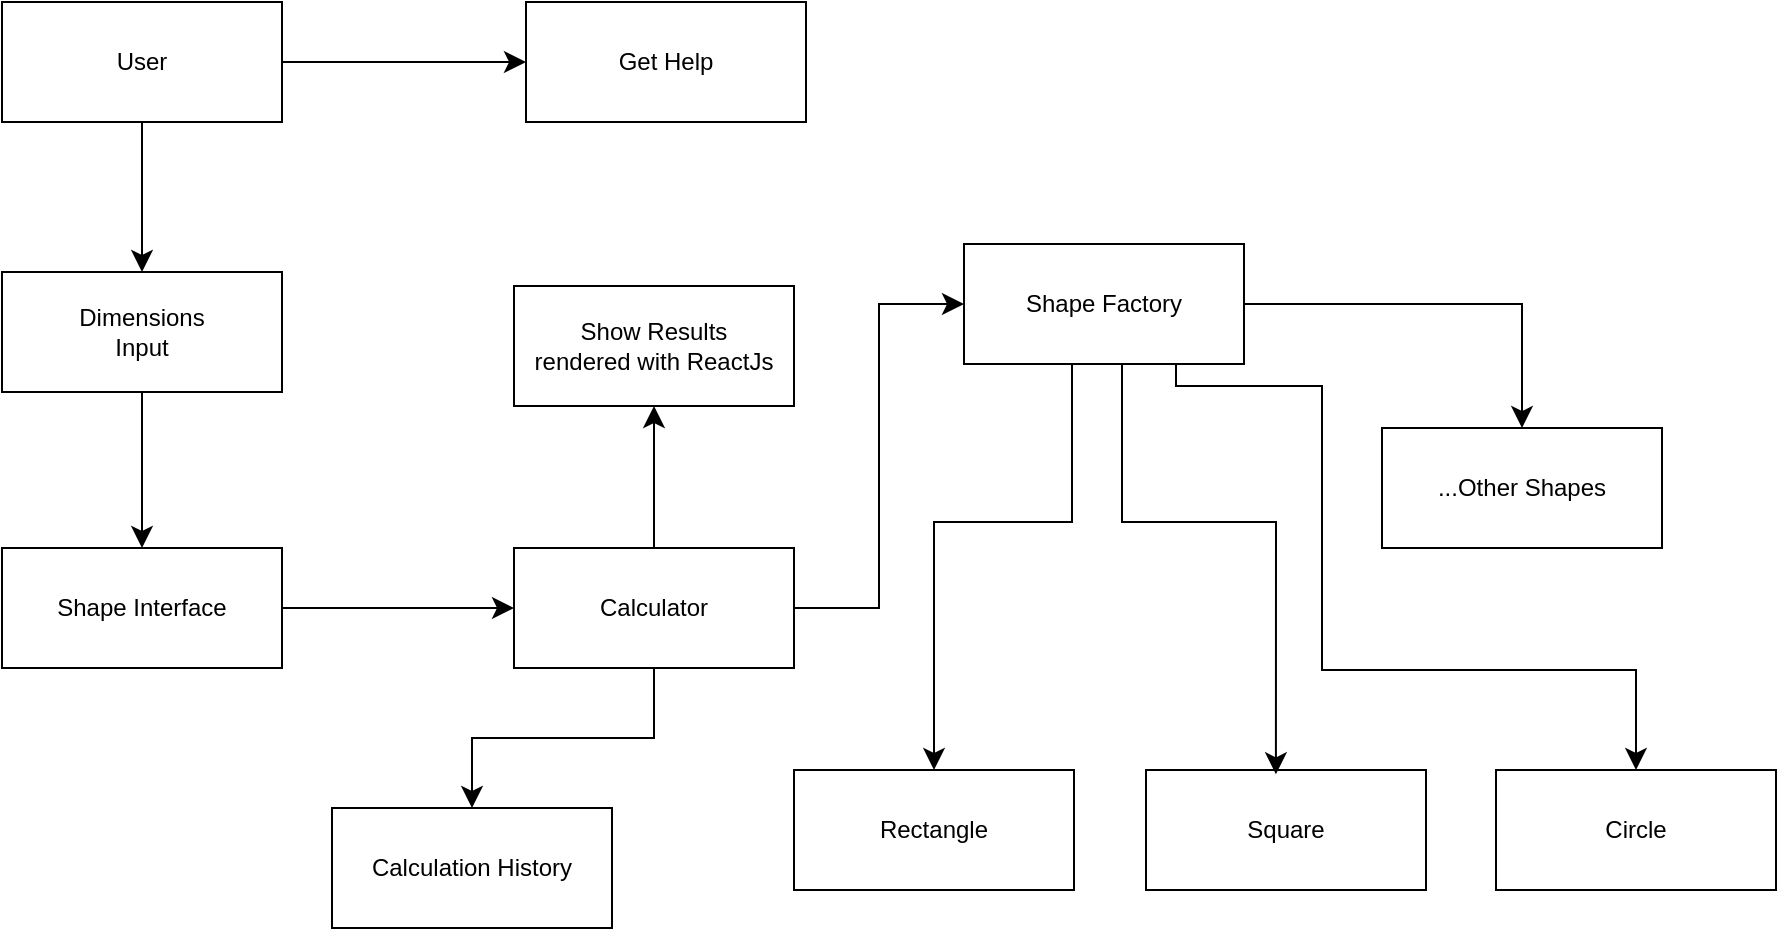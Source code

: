 <mxfile version="24.3.1" type="github">
  <diagram name="Page-1" id="T99t_MOH9tyPHU7TZ1BH">
    <mxGraphModel dx="1195" dy="685" grid="0" gridSize="10" guides="1" tooltips="1" connect="1" arrows="1" fold="1" page="0" pageScale="1" pageWidth="827" pageHeight="1169" math="0" shadow="0">
      <root>
        <mxCell id="0" />
        <mxCell id="1" parent="0" />
        <mxCell id="bMJEQ339XqyDVvZ4SXNy-10" style="edgeStyle=none;curved=1;rounded=0;orthogonalLoop=1;jettySize=auto;html=1;entryX=0.5;entryY=0;entryDx=0;entryDy=0;fontSize=12;startSize=8;endSize=8;" edge="1" parent="1" source="bMJEQ339XqyDVvZ4SXNy-1" target="bMJEQ339XqyDVvZ4SXNy-2">
          <mxGeometry relative="1" as="geometry" />
        </mxCell>
        <mxCell id="bMJEQ339XqyDVvZ4SXNy-18" style="edgeStyle=none;curved=1;rounded=0;orthogonalLoop=1;jettySize=auto;html=1;entryX=0;entryY=0.5;entryDx=0;entryDy=0;fontSize=12;startSize=8;endSize=8;" edge="1" parent="1" source="bMJEQ339XqyDVvZ4SXNy-1" target="bMJEQ339XqyDVvZ4SXNy-17">
          <mxGeometry relative="1" as="geometry" />
        </mxCell>
        <mxCell id="bMJEQ339XqyDVvZ4SXNy-1" value="User" style="rounded=0;whiteSpace=wrap;html=1;" vertex="1" parent="1">
          <mxGeometry x="13" y="63" width="140" height="60" as="geometry" />
        </mxCell>
        <mxCell id="bMJEQ339XqyDVvZ4SXNy-9" style="edgeStyle=none;curved=1;rounded=0;orthogonalLoop=1;jettySize=auto;html=1;entryX=0.5;entryY=0;entryDx=0;entryDy=0;fontSize=12;startSize=8;endSize=8;" edge="1" parent="1" source="bMJEQ339XqyDVvZ4SXNy-2" target="bMJEQ339XqyDVvZ4SXNy-3">
          <mxGeometry relative="1" as="geometry" />
        </mxCell>
        <mxCell id="bMJEQ339XqyDVvZ4SXNy-2" value="Dimensions&lt;div&gt;Input&lt;/div&gt;" style="rounded=0;whiteSpace=wrap;html=1;" vertex="1" parent="1">
          <mxGeometry x="13" y="198" width="140" height="60" as="geometry" />
        </mxCell>
        <mxCell id="bMJEQ339XqyDVvZ4SXNy-6" style="edgeStyle=none;curved=1;rounded=0;orthogonalLoop=1;jettySize=auto;html=1;entryX=0;entryY=0.5;entryDx=0;entryDy=0;fontSize=12;startSize=8;endSize=8;" edge="1" parent="1" source="bMJEQ339XqyDVvZ4SXNy-3" target="bMJEQ339XqyDVvZ4SXNy-4">
          <mxGeometry relative="1" as="geometry" />
        </mxCell>
        <mxCell id="bMJEQ339XqyDVvZ4SXNy-3" value="Shape Interface" style="rounded=0;whiteSpace=wrap;html=1;" vertex="1" parent="1">
          <mxGeometry x="13" y="336" width="140" height="60" as="geometry" />
        </mxCell>
        <mxCell id="bMJEQ339XqyDVvZ4SXNy-7" style="edgeStyle=orthogonalEdgeStyle;rounded=0;orthogonalLoop=1;jettySize=auto;html=1;entryX=0;entryY=0.5;entryDx=0;entryDy=0;fontSize=12;startSize=8;endSize=8;" edge="1" parent="1" source="bMJEQ339XqyDVvZ4SXNy-4" target="bMJEQ339XqyDVvZ4SXNy-5">
          <mxGeometry relative="1" as="geometry" />
        </mxCell>
        <mxCell id="bMJEQ339XqyDVvZ4SXNy-36" style="edgeStyle=orthogonalEdgeStyle;rounded=0;orthogonalLoop=1;jettySize=auto;html=1;entryX=0.5;entryY=0;entryDx=0;entryDy=0;fontSize=12;startSize=8;endSize=8;" edge="1" parent="1" source="bMJEQ339XqyDVvZ4SXNy-4" target="bMJEQ339XqyDVvZ4SXNy-35">
          <mxGeometry relative="1" as="geometry" />
        </mxCell>
        <mxCell id="bMJEQ339XqyDVvZ4SXNy-39" style="edgeStyle=none;curved=1;rounded=0;orthogonalLoop=1;jettySize=auto;html=1;entryX=0.5;entryY=1;entryDx=0;entryDy=0;fontSize=12;startSize=8;endSize=8;" edge="1" parent="1" source="bMJEQ339XqyDVvZ4SXNy-4" target="bMJEQ339XqyDVvZ4SXNy-37">
          <mxGeometry relative="1" as="geometry" />
        </mxCell>
        <mxCell id="bMJEQ339XqyDVvZ4SXNy-4" value="Calculator" style="rounded=0;whiteSpace=wrap;html=1;" vertex="1" parent="1">
          <mxGeometry x="269" y="336" width="140" height="60" as="geometry" />
        </mxCell>
        <mxCell id="bMJEQ339XqyDVvZ4SXNy-30" style="edgeStyle=orthogonalEdgeStyle;rounded=0;orthogonalLoop=1;jettySize=auto;html=1;entryX=0.5;entryY=0;entryDx=0;entryDy=0;fontSize=12;startSize=8;endSize=8;" edge="1" parent="1" source="bMJEQ339XqyDVvZ4SXNy-5" target="bMJEQ339XqyDVvZ4SXNy-23">
          <mxGeometry relative="1" as="geometry" />
        </mxCell>
        <mxCell id="bMJEQ339XqyDVvZ4SXNy-33" style="edgeStyle=orthogonalEdgeStyle;rounded=0;orthogonalLoop=1;jettySize=auto;html=1;entryX=0.5;entryY=0;entryDx=0;entryDy=0;fontSize=12;startSize=8;endSize=8;" edge="1" parent="1" source="bMJEQ339XqyDVvZ4SXNy-5" target="bMJEQ339XqyDVvZ4SXNy-12">
          <mxGeometry relative="1" as="geometry">
            <Array as="points">
              <mxPoint x="548" y="323" />
              <mxPoint x="479" y="323" />
            </Array>
          </mxGeometry>
        </mxCell>
        <mxCell id="bMJEQ339XqyDVvZ4SXNy-34" style="edgeStyle=orthogonalEdgeStyle;rounded=0;orthogonalLoop=1;jettySize=auto;html=1;entryX=0.5;entryY=0;entryDx=0;entryDy=0;fontSize=12;startSize=8;endSize=8;" edge="1" parent="1" source="bMJEQ339XqyDVvZ4SXNy-5" target="bMJEQ339XqyDVvZ4SXNy-13">
          <mxGeometry relative="1" as="geometry">
            <Array as="points">
              <mxPoint x="600" y="255" />
              <mxPoint x="673" y="255" />
              <mxPoint x="673" y="397" />
              <mxPoint x="830" y="397" />
            </Array>
          </mxGeometry>
        </mxCell>
        <mxCell id="bMJEQ339XqyDVvZ4SXNy-5" value="Shape Factory" style="rounded=0;whiteSpace=wrap;html=1;" vertex="1" parent="1">
          <mxGeometry x="494" y="184" width="140" height="60" as="geometry" />
        </mxCell>
        <mxCell id="bMJEQ339XqyDVvZ4SXNy-11" value="Square" style="rounded=0;whiteSpace=wrap;html=1;" vertex="1" parent="1">
          <mxGeometry x="585" y="447" width="140" height="60" as="geometry" />
        </mxCell>
        <mxCell id="bMJEQ339XqyDVvZ4SXNy-12" value="Rectangle" style="rounded=0;whiteSpace=wrap;html=1;" vertex="1" parent="1">
          <mxGeometry x="409" y="447" width="140" height="60" as="geometry" />
        </mxCell>
        <mxCell id="bMJEQ339XqyDVvZ4SXNy-13" value="Circle" style="rounded=0;whiteSpace=wrap;html=1;" vertex="1" parent="1">
          <mxGeometry x="760" y="447" width="140" height="60" as="geometry" />
        </mxCell>
        <mxCell id="bMJEQ339XqyDVvZ4SXNy-17" value="Get Help" style="rounded=0;whiteSpace=wrap;html=1;" vertex="1" parent="1">
          <mxGeometry x="275" y="63" width="140" height="60" as="geometry" />
        </mxCell>
        <mxCell id="bMJEQ339XqyDVvZ4SXNy-23" value="...Other Shapes" style="rounded=0;whiteSpace=wrap;html=1;" vertex="1" parent="1">
          <mxGeometry x="703" y="276" width="140" height="60" as="geometry" />
        </mxCell>
        <mxCell id="bMJEQ339XqyDVvZ4SXNy-31" style="edgeStyle=orthogonalEdgeStyle;rounded=0;orthogonalLoop=1;jettySize=auto;html=1;entryX=0.464;entryY=0.036;entryDx=0;entryDy=0;entryPerimeter=0;fontSize=12;startSize=8;endSize=8;" edge="1" parent="1" source="bMJEQ339XqyDVvZ4SXNy-5" target="bMJEQ339XqyDVvZ4SXNy-11">
          <mxGeometry relative="1" as="geometry">
            <Array as="points">
              <mxPoint x="573" y="323" />
              <mxPoint x="650" y="323" />
            </Array>
          </mxGeometry>
        </mxCell>
        <mxCell id="bMJEQ339XqyDVvZ4SXNy-35" value="Calculation History" style="rounded=0;whiteSpace=wrap;html=1;" vertex="1" parent="1">
          <mxGeometry x="178" y="466" width="140" height="60" as="geometry" />
        </mxCell>
        <mxCell id="bMJEQ339XqyDVvZ4SXNy-37" value="Show Results&lt;br&gt;rendered with ReactJs" style="rounded=0;whiteSpace=wrap;html=1;" vertex="1" parent="1">
          <mxGeometry x="269" y="205" width="140" height="60" as="geometry" />
        </mxCell>
      </root>
    </mxGraphModel>
  </diagram>
</mxfile>
